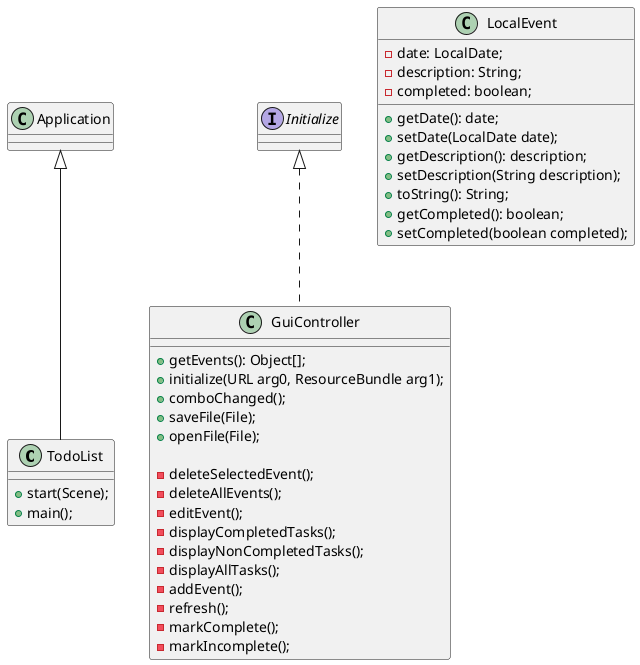 @startuml
class TodoList extends Application{
    + start(Scene);
    + main();
}

class GuiController implements Initialize{
    + getEvents(): Object[];
    + initialize(URL arg0, ResourceBundle arg1);
    + comboChanged();
    + saveFile(File);
    + openFile(File);

    - deleteSelectedEvent();
    - deleteAllEvents();
    - editEvent();
    - displayCompletedTasks();
    - displayNonCompletedTasks();
    - displayAllTasks();
    - addEvent();
    - refresh();
    - markComplete();
    - markIncomplete();
}

class LocalEvent{
    - date: LocalDate;
    - description: String;
    - completed: boolean;

    + getDate(): date;
    + setDate(LocalDate date);
    + getDescription(): description;
    + setDescription(String description);
    + toString(): String;
    + getCompleted(): boolean;
    + setCompleted(boolean completed);
}
@enduml